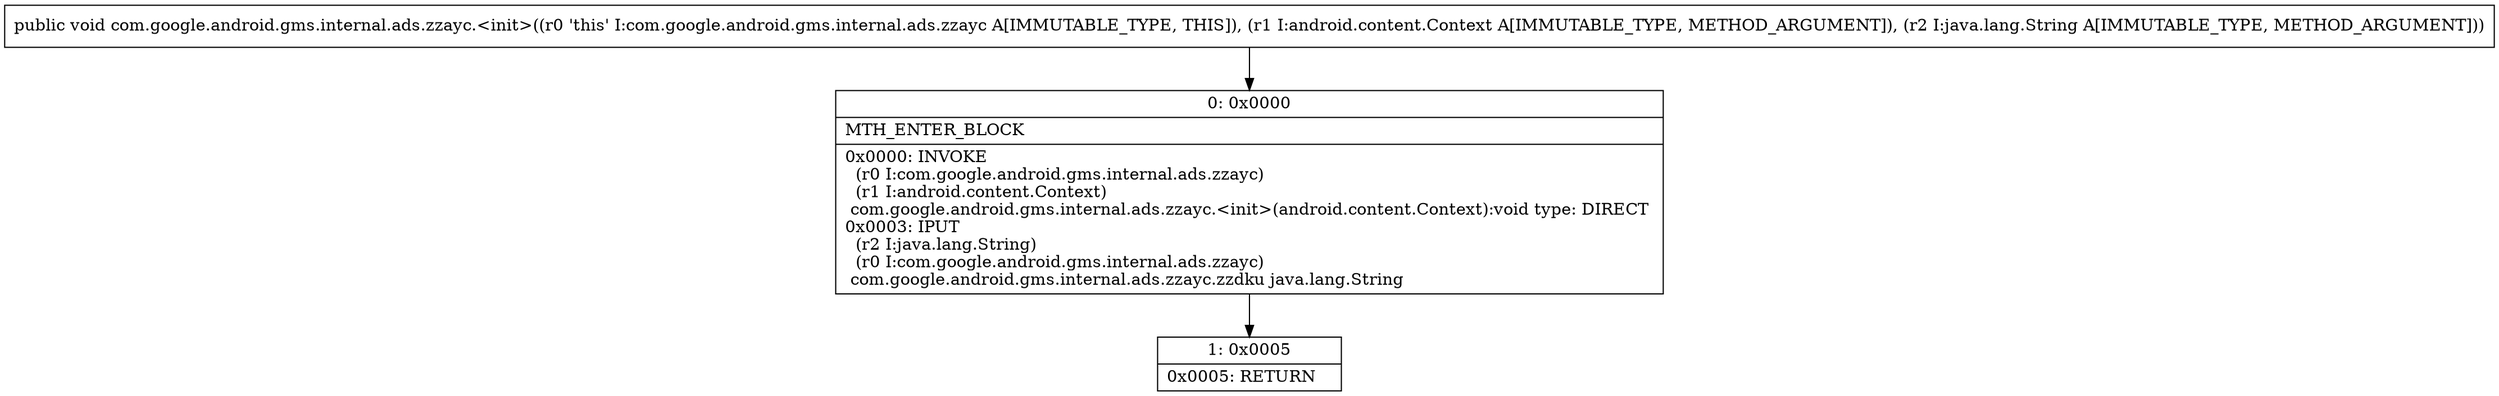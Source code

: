 digraph "CFG forcom.google.android.gms.internal.ads.zzayc.\<init\>(Landroid\/content\/Context;Ljava\/lang\/String;)V" {
Node_0 [shape=record,label="{0\:\ 0x0000|MTH_ENTER_BLOCK\l|0x0000: INVOKE  \l  (r0 I:com.google.android.gms.internal.ads.zzayc)\l  (r1 I:android.content.Context)\l com.google.android.gms.internal.ads.zzayc.\<init\>(android.content.Context):void type: DIRECT \l0x0003: IPUT  \l  (r2 I:java.lang.String)\l  (r0 I:com.google.android.gms.internal.ads.zzayc)\l com.google.android.gms.internal.ads.zzayc.zzdku java.lang.String \l}"];
Node_1 [shape=record,label="{1\:\ 0x0005|0x0005: RETURN   \l}"];
MethodNode[shape=record,label="{public void com.google.android.gms.internal.ads.zzayc.\<init\>((r0 'this' I:com.google.android.gms.internal.ads.zzayc A[IMMUTABLE_TYPE, THIS]), (r1 I:android.content.Context A[IMMUTABLE_TYPE, METHOD_ARGUMENT]), (r2 I:java.lang.String A[IMMUTABLE_TYPE, METHOD_ARGUMENT])) }"];
MethodNode -> Node_0;
Node_0 -> Node_1;
}

